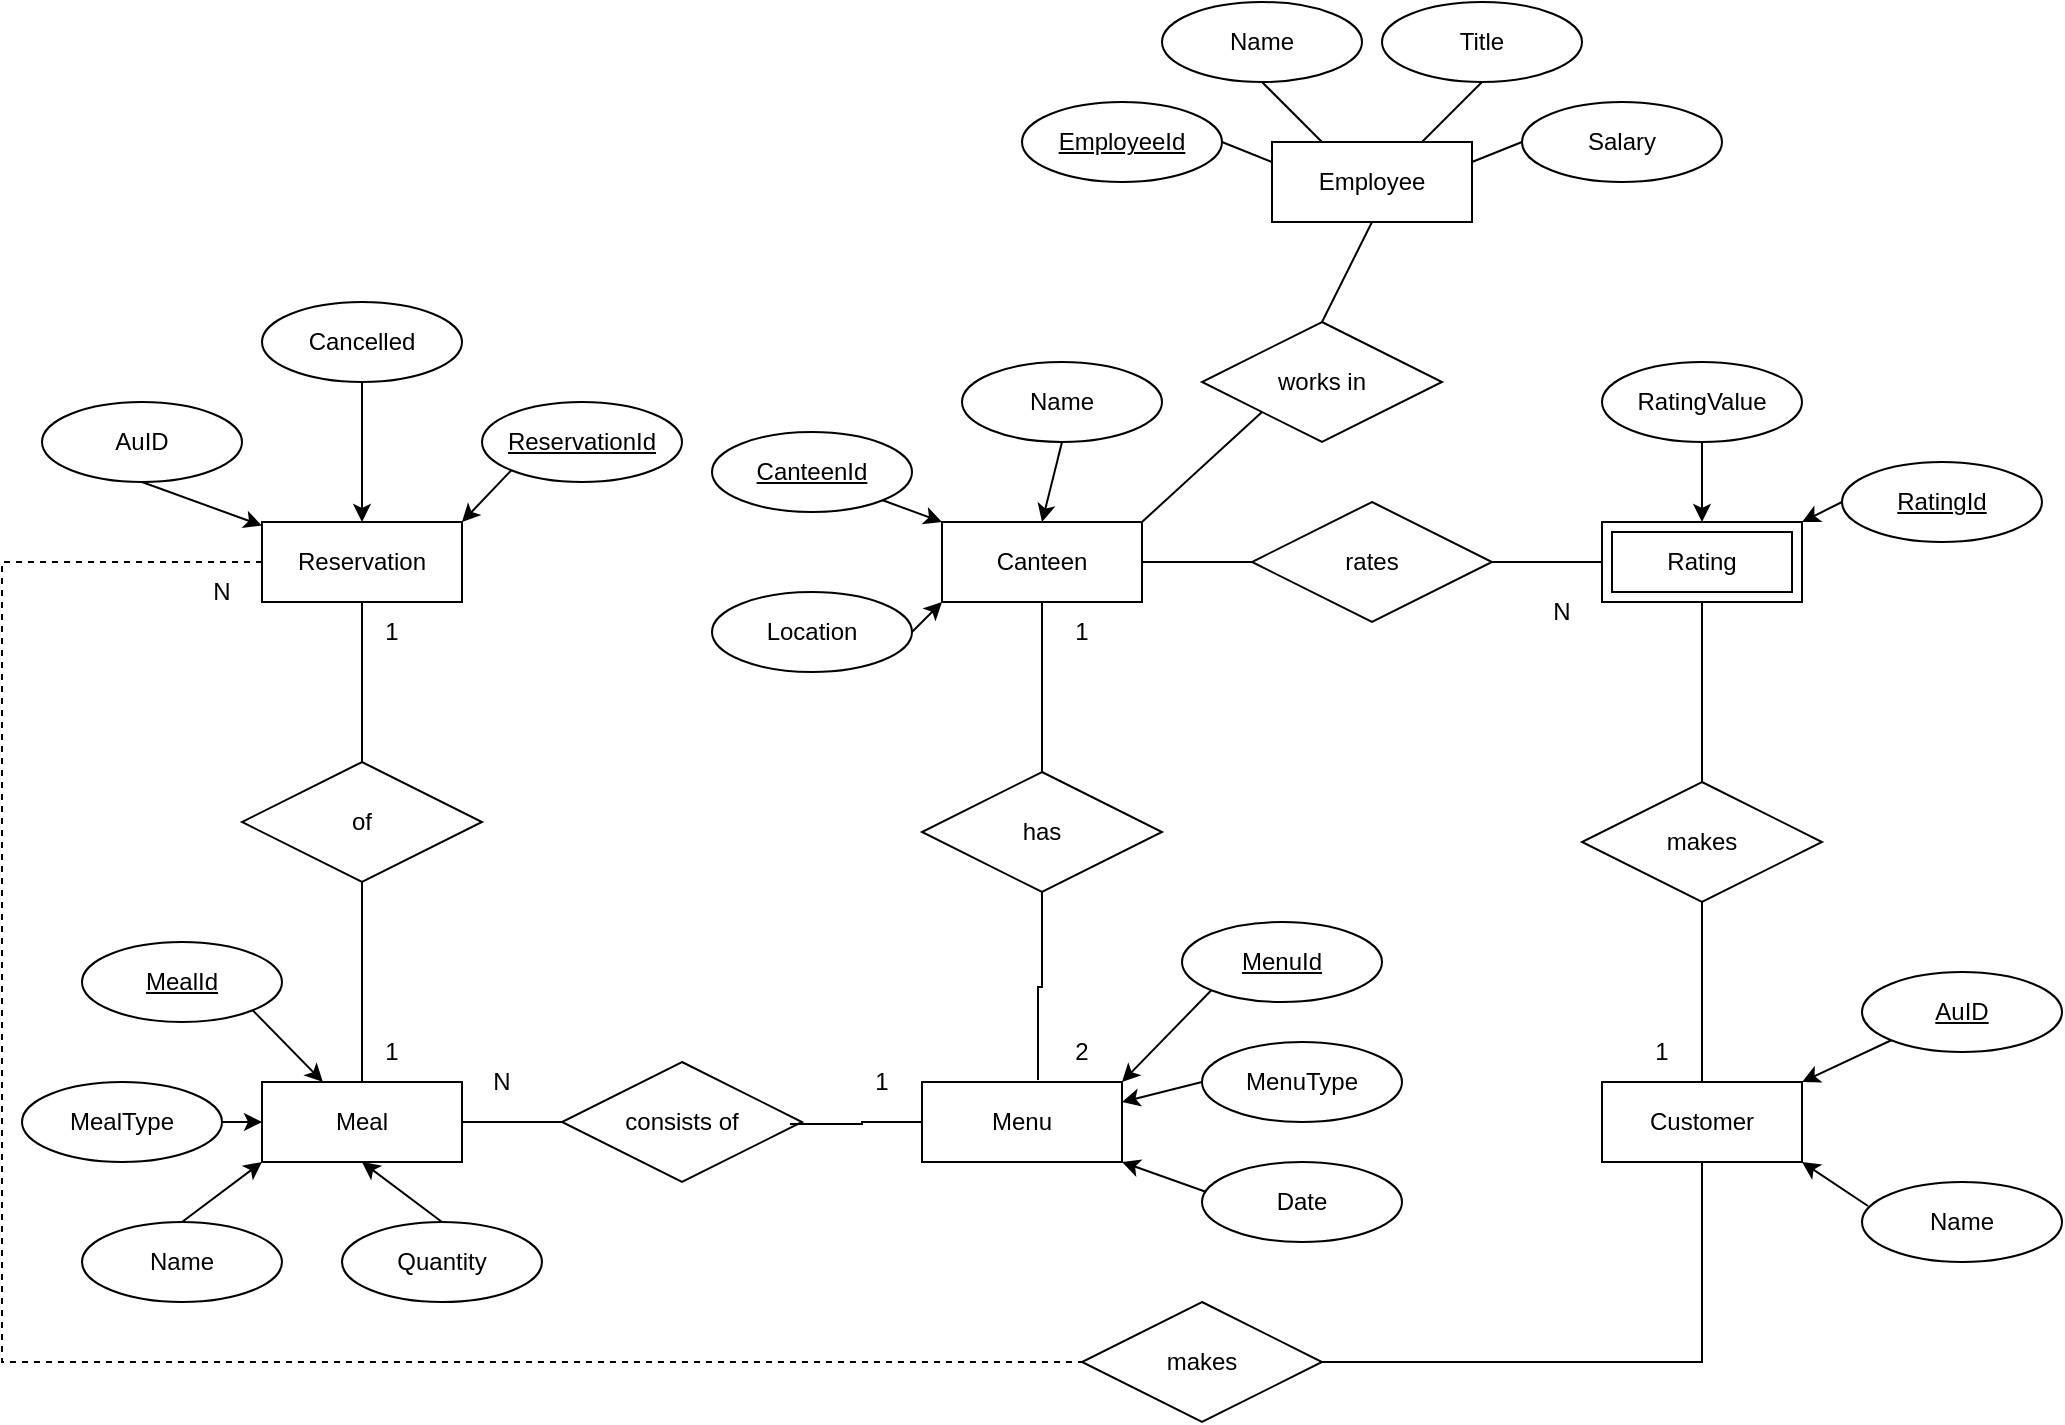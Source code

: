 <mxfile version="21.1.7" type="device">
  <diagram id="CEecbPHvoN-h4jdoS_yV" name="Page-1">
    <mxGraphModel dx="2085" dy="1733" grid="1" gridSize="10" guides="1" tooltips="1" connect="1" arrows="1" fold="1" page="1" pageScale="1" pageWidth="850" pageHeight="1100" math="0" shadow="0">
      <root>
        <mxCell id="0" />
        <mxCell id="1" parent="0" />
        <mxCell id="jRTfwnowuwaPdQkJtHUb-36" style="edgeStyle=orthogonalEdgeStyle;rounded=0;orthogonalLoop=1;jettySize=auto;html=1;endArrow=none;endFill=0;dashed=1;" parent="1" source="jRTfwnowuwaPdQkJtHUb-1" edge="1">
          <mxGeometry relative="1" as="geometry">
            <mxPoint x="-80" y="230" as="targetPoint" />
            <Array as="points">
              <mxPoint x="-620" y="-170" />
              <mxPoint x="-620" y="230" />
            </Array>
          </mxGeometry>
        </mxCell>
        <mxCell id="jRTfwnowuwaPdQkJtHUb-1" value="Reservation" style="whiteSpace=wrap;html=1;align=center;" parent="1" vertex="1">
          <mxGeometry x="-490" y="-190" width="100" height="40" as="geometry" />
        </mxCell>
        <mxCell id="jRTfwnowuwaPdQkJtHUb-2" value="of" style="shape=rhombus;perimeter=rhombusPerimeter;whiteSpace=wrap;html=1;align=center;" parent="1" vertex="1">
          <mxGeometry x="-500" y="-70" width="120" height="60" as="geometry" />
        </mxCell>
        <mxCell id="jRTfwnowuwaPdQkJtHUb-4" value="" style="endArrow=none;html=1;rounded=0;exitX=0.5;exitY=1;exitDx=0;exitDy=0;entryX=0.5;entryY=0;entryDx=0;entryDy=0;endFill=0;" parent="1" source="jRTfwnowuwaPdQkJtHUb-1" target="jRTfwnowuwaPdQkJtHUb-2" edge="1">
          <mxGeometry width="50" height="50" relative="1" as="geometry">
            <mxPoint x="-300" y="-90" as="sourcePoint" />
            <mxPoint x="-250" y="-140" as="targetPoint" />
          </mxGeometry>
        </mxCell>
        <mxCell id="jRTfwnowuwaPdQkJtHUb-5" value="" style="endArrow=none;html=1;rounded=0;exitX=0.5;exitY=1;exitDx=0;exitDy=0;entryX=0.5;entryY=0;entryDx=0;entryDy=0;endFill=0;" parent="1" source="jRTfwnowuwaPdQkJtHUb-2" target="jRTfwnowuwaPdQkJtHUb-6" edge="1">
          <mxGeometry width="50" height="50" relative="1" as="geometry">
            <mxPoint x="-430" y="-140" as="sourcePoint" />
            <mxPoint x="-430" y="-60" as="targetPoint" />
          </mxGeometry>
        </mxCell>
        <mxCell id="jRTfwnowuwaPdQkJtHUb-6" value="Meal" style="whiteSpace=wrap;html=1;align=center;" parent="1" vertex="1">
          <mxGeometry x="-490" y="90" width="100" height="40" as="geometry" />
        </mxCell>
        <mxCell id="jRTfwnowuwaPdQkJtHUb-7" value="AuID" style="ellipse;whiteSpace=wrap;html=1;align=center;" parent="1" vertex="1">
          <mxGeometry x="-600" y="-250" width="100" height="40" as="geometry" />
        </mxCell>
        <mxCell id="jRTfwnowuwaPdQkJtHUb-8" value="Cancelled" style="ellipse;whiteSpace=wrap;html=1;align=center;" parent="1" vertex="1">
          <mxGeometry x="-490" y="-300" width="100" height="40" as="geometry" />
        </mxCell>
        <mxCell id="jRTfwnowuwaPdQkJtHUb-32" style="edgeStyle=orthogonalEdgeStyle;rounded=0;orthogonalLoop=1;jettySize=auto;html=1;entryX=0.5;entryY=0;entryDx=0;entryDy=0;endArrow=none;endFill=0;" parent="1" source="jRTfwnowuwaPdQkJtHUb-9" target="jRTfwnowuwaPdQkJtHUb-30" edge="1">
          <mxGeometry relative="1" as="geometry" />
        </mxCell>
        <mxCell id="jRTfwnowuwaPdQkJtHUb-9" value="Canteen" style="whiteSpace=wrap;html=1;align=center;" parent="1" vertex="1">
          <mxGeometry x="-150" y="-190" width="100" height="40" as="geometry" />
        </mxCell>
        <mxCell id="jRTfwnowuwaPdQkJtHUb-11" value="Menu" style="whiteSpace=wrap;html=1;align=center;" parent="1" vertex="1">
          <mxGeometry x="-160" y="90" width="100" height="40" as="geometry" />
        </mxCell>
        <mxCell id="jRTfwnowuwaPdQkJtHUb-18" style="edgeStyle=orthogonalEdgeStyle;rounded=0;orthogonalLoop=1;jettySize=auto;html=1;entryX=1;entryY=0.5;entryDx=0;entryDy=0;endArrow=none;endFill=0;" parent="1" source="jRTfwnowuwaPdQkJtHUb-12" target="jRTfwnowuwaPdQkJtHUb-16" edge="1">
          <mxGeometry relative="1" as="geometry" />
        </mxCell>
        <mxCell id="jRTfwnowuwaPdQkJtHUb-12" value="Rating" style="shape=ext;margin=3;double=1;whiteSpace=wrap;html=1;align=center;" parent="1" vertex="1">
          <mxGeometry x="180" y="-190" width="100" height="40" as="geometry" />
        </mxCell>
        <mxCell id="jRTfwnowuwaPdQkJtHUb-22" style="edgeStyle=orthogonalEdgeStyle;rounded=0;orthogonalLoop=1;jettySize=auto;html=1;entryX=0.5;entryY=1;entryDx=0;entryDy=0;endArrow=none;endFill=0;" parent="1" source="jRTfwnowuwaPdQkJtHUb-13" target="jRTfwnowuwaPdQkJtHUb-19" edge="1">
          <mxGeometry relative="1" as="geometry" />
        </mxCell>
        <mxCell id="jRTfwnowuwaPdQkJtHUb-38" style="edgeStyle=orthogonalEdgeStyle;rounded=0;orthogonalLoop=1;jettySize=auto;html=1;entryX=1;entryY=0.5;entryDx=0;entryDy=0;endArrow=none;endFill=0;" parent="1" source="jRTfwnowuwaPdQkJtHUb-13" target="jRTfwnowuwaPdQkJtHUb-37" edge="1">
          <mxGeometry relative="1" as="geometry">
            <Array as="points">
              <mxPoint x="230" y="230" />
            </Array>
          </mxGeometry>
        </mxCell>
        <mxCell id="jRTfwnowuwaPdQkJtHUb-13" value="Customer" style="whiteSpace=wrap;html=1;align=center;" parent="1" vertex="1">
          <mxGeometry x="180" y="90" width="100" height="40" as="geometry" />
        </mxCell>
        <mxCell id="jRTfwnowuwaPdQkJtHUb-15" value="ReservationId" style="ellipse;whiteSpace=wrap;html=1;align=center;fontStyle=4;" parent="1" vertex="1">
          <mxGeometry x="-380" y="-250" width="100" height="40" as="geometry" />
        </mxCell>
        <mxCell id="jRTfwnowuwaPdQkJtHUb-17" style="edgeStyle=orthogonalEdgeStyle;rounded=0;orthogonalLoop=1;jettySize=auto;html=1;entryX=1;entryY=0.5;entryDx=0;entryDy=0;endArrow=none;endFill=0;" parent="1" source="jRTfwnowuwaPdQkJtHUb-16" target="jRTfwnowuwaPdQkJtHUb-9" edge="1">
          <mxGeometry relative="1" as="geometry" />
        </mxCell>
        <mxCell id="jRTfwnowuwaPdQkJtHUb-16" value="rates" style="shape=rhombus;perimeter=rhombusPerimeter;whiteSpace=wrap;html=1;align=center;" parent="1" vertex="1">
          <mxGeometry x="5" y="-200" width="120" height="60" as="geometry" />
        </mxCell>
        <mxCell id="jRTfwnowuwaPdQkJtHUb-23" style="edgeStyle=orthogonalEdgeStyle;rounded=0;orthogonalLoop=1;jettySize=auto;html=1;entryX=0.5;entryY=1;entryDx=0;entryDy=0;endArrow=none;endFill=0;" parent="1" source="jRTfwnowuwaPdQkJtHUb-19" target="jRTfwnowuwaPdQkJtHUb-12" edge="1">
          <mxGeometry relative="1" as="geometry" />
        </mxCell>
        <mxCell id="jRTfwnowuwaPdQkJtHUb-19" value="makes" style="shape=rhombus;perimeter=rhombusPerimeter;whiteSpace=wrap;html=1;align=center;" parent="1" vertex="1">
          <mxGeometry x="170" y="-60" width="120" height="60" as="geometry" />
        </mxCell>
        <mxCell id="jRTfwnowuwaPdQkJtHUb-27" style="edgeStyle=orthogonalEdgeStyle;rounded=0;orthogonalLoop=1;jettySize=auto;html=1;entryX=1;entryY=0.5;entryDx=0;entryDy=0;endArrow=none;endFill=0;" parent="1" source="jRTfwnowuwaPdQkJtHUb-25" target="jRTfwnowuwaPdQkJtHUb-6" edge="1">
          <mxGeometry relative="1" as="geometry" />
        </mxCell>
        <mxCell id="jRTfwnowuwaPdQkJtHUb-25" value="consists of" style="shape=rhombus;perimeter=rhombusPerimeter;whiteSpace=wrap;html=1;align=center;" parent="1" vertex="1">
          <mxGeometry x="-340" y="80" width="120" height="60" as="geometry" />
        </mxCell>
        <mxCell id="jRTfwnowuwaPdQkJtHUb-26" style="edgeStyle=orthogonalEdgeStyle;rounded=0;orthogonalLoop=1;jettySize=auto;html=1;entryX=0.95;entryY=0.517;entryDx=0;entryDy=0;entryPerimeter=0;exitX=0;exitY=0.5;exitDx=0;exitDy=0;endArrow=none;endFill=0;" parent="1" source="jRTfwnowuwaPdQkJtHUb-11" target="jRTfwnowuwaPdQkJtHUb-25" edge="1">
          <mxGeometry relative="1" as="geometry">
            <mxPoint x="240" y="100" as="sourcePoint" />
            <mxPoint x="240" y="10" as="targetPoint" />
          </mxGeometry>
        </mxCell>
        <mxCell id="jRTfwnowuwaPdQkJtHUb-28" value="N" style="text;html=1;strokeColor=none;fillColor=none;align=center;verticalAlign=middle;whiteSpace=wrap;rounded=0;" parent="1" vertex="1">
          <mxGeometry x="-400" y="75" width="60" height="30" as="geometry" />
        </mxCell>
        <mxCell id="jRTfwnowuwaPdQkJtHUb-29" value="1" style="text;html=1;strokeColor=none;fillColor=none;align=center;verticalAlign=middle;whiteSpace=wrap;rounded=0;" parent="1" vertex="1">
          <mxGeometry x="-210" y="75" width="60" height="30" as="geometry" />
        </mxCell>
        <mxCell id="jRTfwnowuwaPdQkJtHUb-33" style="edgeStyle=orthogonalEdgeStyle;rounded=0;orthogonalLoop=1;jettySize=auto;html=1;entryX=0.58;entryY=-0.025;entryDx=0;entryDy=0;entryPerimeter=0;endArrow=none;endFill=0;" parent="1" source="jRTfwnowuwaPdQkJtHUb-30" target="jRTfwnowuwaPdQkJtHUb-11" edge="1">
          <mxGeometry relative="1" as="geometry" />
        </mxCell>
        <mxCell id="jRTfwnowuwaPdQkJtHUb-30" value="has" style="shape=rhombus;perimeter=rhombusPerimeter;whiteSpace=wrap;html=1;align=center;" parent="1" vertex="1">
          <mxGeometry x="-160" y="-65" width="120" height="60" as="geometry" />
        </mxCell>
        <mxCell id="jRTfwnowuwaPdQkJtHUb-34" value="2" style="text;html=1;strokeColor=none;fillColor=none;align=center;verticalAlign=middle;whiteSpace=wrap;rounded=0;" parent="1" vertex="1">
          <mxGeometry x="-110" y="60" width="60" height="30" as="geometry" />
        </mxCell>
        <mxCell id="jRTfwnowuwaPdQkJtHUb-35" value="1" style="text;html=1;strokeColor=none;fillColor=none;align=center;verticalAlign=middle;whiteSpace=wrap;rounded=0;" parent="1" vertex="1">
          <mxGeometry x="-110" y="-150" width="60" height="30" as="geometry" />
        </mxCell>
        <mxCell id="jRTfwnowuwaPdQkJtHUb-37" value="makes" style="shape=rhombus;perimeter=rhombusPerimeter;whiteSpace=wrap;html=1;align=center;" parent="1" vertex="1">
          <mxGeometry x="-80" y="200" width="120" height="60" as="geometry" />
        </mxCell>
        <mxCell id="jRTfwnowuwaPdQkJtHUb-40" value="Name" style="ellipse;whiteSpace=wrap;html=1;align=center;" parent="1" vertex="1">
          <mxGeometry x="310" y="140" width="100" height="40" as="geometry" />
        </mxCell>
        <mxCell id="jRTfwnowuwaPdQkJtHUb-41" value="" style="endArrow=classic;html=1;rounded=0;exitX=0.5;exitY=1;exitDx=0;exitDy=0;" parent="1" source="jRTfwnowuwaPdQkJtHUb-7" target="jRTfwnowuwaPdQkJtHUb-1" edge="1">
          <mxGeometry width="50" height="50" relative="1" as="geometry">
            <mxPoint x="-430" y="-140" as="sourcePoint" />
            <mxPoint x="-430" y="-60" as="targetPoint" />
          </mxGeometry>
        </mxCell>
        <mxCell id="jRTfwnowuwaPdQkJtHUb-42" value="" style="endArrow=classic;html=1;rounded=0;exitX=0.5;exitY=1;exitDx=0;exitDy=0;entryX=0.5;entryY=0;entryDx=0;entryDy=0;" parent="1" source="jRTfwnowuwaPdQkJtHUb-8" target="jRTfwnowuwaPdQkJtHUb-1" edge="1">
          <mxGeometry width="50" height="50" relative="1" as="geometry">
            <mxPoint x="-540" y="-200" as="sourcePoint" />
            <mxPoint x="-480" y="-178" as="targetPoint" />
          </mxGeometry>
        </mxCell>
        <mxCell id="jRTfwnowuwaPdQkJtHUb-43" value="" style="endArrow=classic;html=1;rounded=0;exitX=0;exitY=1;exitDx=0;exitDy=0;entryX=1;entryY=0;entryDx=0;entryDy=0;" parent="1" source="jRTfwnowuwaPdQkJtHUb-15" target="jRTfwnowuwaPdQkJtHUb-1" edge="1">
          <mxGeometry width="50" height="50" relative="1" as="geometry">
            <mxPoint x="-530" y="-190" as="sourcePoint" />
            <mxPoint x="-470" y="-168" as="targetPoint" />
          </mxGeometry>
        </mxCell>
        <mxCell id="jRTfwnowuwaPdQkJtHUb-44" value="AuID" style="ellipse;whiteSpace=wrap;html=1;align=center;fontStyle=4;" parent="1" vertex="1">
          <mxGeometry x="310" y="35" width="100" height="40" as="geometry" />
        </mxCell>
        <mxCell id="jRTfwnowuwaPdQkJtHUb-47" value="" style="endArrow=classic;html=1;rounded=0;exitX=0;exitY=1;exitDx=0;exitDy=0;entryX=1;entryY=0;entryDx=0;entryDy=0;" parent="1" source="jRTfwnowuwaPdQkJtHUb-44" target="jRTfwnowuwaPdQkJtHUb-13" edge="1">
          <mxGeometry width="50" height="50" relative="1" as="geometry">
            <mxPoint x="-355" y="-206" as="sourcePoint" />
            <mxPoint x="-380" y="-180" as="targetPoint" />
          </mxGeometry>
        </mxCell>
        <mxCell id="jRTfwnowuwaPdQkJtHUb-48" value="" style="endArrow=classic;html=1;rounded=0;exitX=0.03;exitY=0.3;exitDx=0;exitDy=0;entryX=1;entryY=1;entryDx=0;entryDy=0;exitPerimeter=0;" parent="1" source="jRTfwnowuwaPdQkJtHUb-40" target="jRTfwnowuwaPdQkJtHUb-13" edge="1">
          <mxGeometry width="50" height="50" relative="1" as="geometry">
            <mxPoint x="335" y="79" as="sourcePoint" />
            <mxPoint x="290" y="100" as="targetPoint" />
          </mxGeometry>
        </mxCell>
        <mxCell id="jRTfwnowuwaPdQkJtHUb-49" value="MenuId" style="ellipse;whiteSpace=wrap;html=1;align=center;fontStyle=4;" parent="1" vertex="1">
          <mxGeometry x="-30" y="10" width="100" height="40" as="geometry" />
        </mxCell>
        <mxCell id="jRTfwnowuwaPdQkJtHUb-50" value="MenuType" style="ellipse;whiteSpace=wrap;html=1;align=center;" parent="1" vertex="1">
          <mxGeometry x="-20" y="70" width="100" height="40" as="geometry" />
        </mxCell>
        <mxCell id="jRTfwnowuwaPdQkJtHUb-53" value="" style="endArrow=classic;html=1;rounded=0;exitX=0;exitY=1;exitDx=0;exitDy=0;entryX=1;entryY=0;entryDx=0;entryDy=0;" parent="1" source="jRTfwnowuwaPdQkJtHUb-49" target="jRTfwnowuwaPdQkJtHUb-11" edge="1">
          <mxGeometry width="50" height="50" relative="1" as="geometry">
            <mxPoint x="335" y="79" as="sourcePoint" />
            <mxPoint x="290" y="100" as="targetPoint" />
          </mxGeometry>
        </mxCell>
        <mxCell id="jRTfwnowuwaPdQkJtHUb-54" value="" style="endArrow=classic;html=1;rounded=0;exitX=0;exitY=0.5;exitDx=0;exitDy=0;entryX=1;entryY=0.25;entryDx=0;entryDy=0;" parent="1" source="jRTfwnowuwaPdQkJtHUb-50" target="jRTfwnowuwaPdQkJtHUb-11" edge="1">
          <mxGeometry width="50" height="50" relative="1" as="geometry">
            <mxPoint x="-5" y="54" as="sourcePoint" />
            <mxPoint x="-50" y="100" as="targetPoint" />
          </mxGeometry>
        </mxCell>
        <mxCell id="jRTfwnowuwaPdQkJtHUb-55" value="" style="endArrow=classic;html=1;rounded=0;exitX=0;exitY=0;exitDx=0;exitDy=0;entryX=1;entryY=1;entryDx=0;entryDy=0;" parent="1" target="jRTfwnowuwaPdQkJtHUb-11" edge="1">
          <mxGeometry width="50" height="50" relative="1" as="geometry">
            <mxPoint x="-15.355" y="145.858" as="sourcePoint" />
            <mxPoint x="-40" y="110" as="targetPoint" />
          </mxGeometry>
        </mxCell>
        <mxCell id="jRTfwnowuwaPdQkJtHUb-57" value="RatingId" style="ellipse;whiteSpace=wrap;html=1;align=center;fontStyle=4;" parent="1" vertex="1">
          <mxGeometry x="300" y="-220" width="100" height="40" as="geometry" />
        </mxCell>
        <mxCell id="jRTfwnowuwaPdQkJtHUb-60" style="edgeStyle=orthogonalEdgeStyle;rounded=0;orthogonalLoop=1;jettySize=auto;html=1;entryX=0.5;entryY=0;entryDx=0;entryDy=0;" parent="1" source="jRTfwnowuwaPdQkJtHUb-59" target="jRTfwnowuwaPdQkJtHUb-12" edge="1">
          <mxGeometry relative="1" as="geometry" />
        </mxCell>
        <mxCell id="jRTfwnowuwaPdQkJtHUb-59" value="RatingValue" style="ellipse;whiteSpace=wrap;html=1;align=center;" parent="1" vertex="1">
          <mxGeometry x="180" y="-270" width="100" height="40" as="geometry" />
        </mxCell>
        <mxCell id="jRTfwnowuwaPdQkJtHUb-62" value="" style="endArrow=classic;html=1;rounded=0;exitX=0;exitY=0.5;exitDx=0;exitDy=0;entryX=1;entryY=0;entryDx=0;entryDy=0;" parent="1" source="jRTfwnowuwaPdQkJtHUb-57" target="jRTfwnowuwaPdQkJtHUb-12" edge="1">
          <mxGeometry width="50" height="50" relative="1" as="geometry">
            <mxPoint x="335" y="79" as="sourcePoint" />
            <mxPoint x="290" y="100" as="targetPoint" />
          </mxGeometry>
        </mxCell>
        <mxCell id="jRTfwnowuwaPdQkJtHUb-63" value="Date" style="ellipse;whiteSpace=wrap;html=1;align=center;" parent="1" vertex="1">
          <mxGeometry x="-20" y="130" width="100" height="40" as="geometry" />
        </mxCell>
        <mxCell id="jRTfwnowuwaPdQkJtHUb-64" value="MealId" style="ellipse;whiteSpace=wrap;html=1;align=center;fontStyle=4;" parent="1" vertex="1">
          <mxGeometry x="-580" y="20" width="100" height="40" as="geometry" />
        </mxCell>
        <mxCell id="jRTfwnowuwaPdQkJtHUb-65" value="MealType" style="ellipse;whiteSpace=wrap;html=1;align=center;" parent="1" vertex="1">
          <mxGeometry x="-610" y="90" width="100" height="40" as="geometry" />
        </mxCell>
        <mxCell id="jRTfwnowuwaPdQkJtHUb-66" value="Name" style="ellipse;whiteSpace=wrap;html=1;align=center;" parent="1" vertex="1">
          <mxGeometry x="-580" y="160" width="100" height="40" as="geometry" />
        </mxCell>
        <mxCell id="jRTfwnowuwaPdQkJtHUb-67" value="Quantity" style="ellipse;whiteSpace=wrap;html=1;align=center;" parent="1" vertex="1">
          <mxGeometry x="-450" y="160" width="100" height="40" as="geometry" />
        </mxCell>
        <mxCell id="jRTfwnowuwaPdQkJtHUb-68" value="" style="endArrow=classic;html=1;rounded=0;exitX=0.5;exitY=0;exitDx=0;exitDy=0;entryX=0.5;entryY=1;entryDx=0;entryDy=0;" parent="1" source="jRTfwnowuwaPdQkJtHUb-67" target="jRTfwnowuwaPdQkJtHUb-6" edge="1">
          <mxGeometry width="50" height="50" relative="1" as="geometry">
            <mxPoint x="-355" y="-206" as="sourcePoint" />
            <mxPoint x="-380" y="-180" as="targetPoint" />
          </mxGeometry>
        </mxCell>
        <mxCell id="jRTfwnowuwaPdQkJtHUb-69" value="" style="endArrow=classic;html=1;rounded=0;exitX=0.5;exitY=0;exitDx=0;exitDy=0;entryX=0;entryY=1;entryDx=0;entryDy=0;" parent="1" source="jRTfwnowuwaPdQkJtHUb-66" target="jRTfwnowuwaPdQkJtHUb-6" edge="1">
          <mxGeometry width="50" height="50" relative="1" as="geometry">
            <mxPoint x="-390" y="170" as="sourcePoint" />
            <mxPoint x="-430" y="140" as="targetPoint" />
          </mxGeometry>
        </mxCell>
        <mxCell id="jRTfwnowuwaPdQkJtHUb-70" value="" style="endArrow=classic;html=1;rounded=0;exitX=1;exitY=0.5;exitDx=0;exitDy=0;entryX=0;entryY=0.5;entryDx=0;entryDy=0;" parent="1" source="jRTfwnowuwaPdQkJtHUb-65" target="jRTfwnowuwaPdQkJtHUb-6" edge="1">
          <mxGeometry width="50" height="50" relative="1" as="geometry">
            <mxPoint x="-520" y="170" as="sourcePoint" />
            <mxPoint x="-480" y="140" as="targetPoint" />
          </mxGeometry>
        </mxCell>
        <mxCell id="jRTfwnowuwaPdQkJtHUb-71" value="" style="endArrow=classic;html=1;rounded=0;exitX=1;exitY=1;exitDx=0;exitDy=0;" parent="1" source="jRTfwnowuwaPdQkJtHUb-64" target="jRTfwnowuwaPdQkJtHUb-6" edge="1">
          <mxGeometry width="50" height="50" relative="1" as="geometry">
            <mxPoint x="-520" y="170" as="sourcePoint" />
            <mxPoint x="-480" y="140" as="targetPoint" />
          </mxGeometry>
        </mxCell>
        <mxCell id="jRTfwnowuwaPdQkJtHUb-72" value="Name" style="ellipse;whiteSpace=wrap;html=1;align=center;" parent="1" vertex="1">
          <mxGeometry x="-140" y="-270" width="100" height="40" as="geometry" />
        </mxCell>
        <mxCell id="jRTfwnowuwaPdQkJtHUb-73" value="CanteenId" style="ellipse;whiteSpace=wrap;html=1;align=center;fontStyle=4;" parent="1" vertex="1">
          <mxGeometry x="-265" y="-235" width="100" height="40" as="geometry" />
        </mxCell>
        <mxCell id="jRTfwnowuwaPdQkJtHUb-74" value="Location" style="ellipse;whiteSpace=wrap;html=1;align=center;" parent="1" vertex="1">
          <mxGeometry x="-265" y="-155" width="100" height="40" as="geometry" />
        </mxCell>
        <mxCell id="jRTfwnowuwaPdQkJtHUb-75" value="" style="endArrow=classic;html=1;rounded=0;exitX=0.5;exitY=1;exitDx=0;exitDy=0;entryX=0.5;entryY=0;entryDx=0;entryDy=0;" parent="1" source="jRTfwnowuwaPdQkJtHUb-72" target="jRTfwnowuwaPdQkJtHUb-9" edge="1">
          <mxGeometry width="50" height="50" relative="1" as="geometry">
            <mxPoint x="-355" y="-206" as="sourcePoint" />
            <mxPoint x="-380" y="-180" as="targetPoint" />
          </mxGeometry>
        </mxCell>
        <mxCell id="jRTfwnowuwaPdQkJtHUb-77" value="" style="endArrow=classic;html=1;rounded=0;exitX=1;exitY=1;exitDx=0;exitDy=0;entryX=0;entryY=0;entryDx=0;entryDy=0;" parent="1" source="jRTfwnowuwaPdQkJtHUb-73" target="jRTfwnowuwaPdQkJtHUb-9" edge="1">
          <mxGeometry width="50" height="50" relative="1" as="geometry">
            <mxPoint x="-80" y="-220" as="sourcePoint" />
            <mxPoint x="-90" y="-180" as="targetPoint" />
          </mxGeometry>
        </mxCell>
        <mxCell id="jRTfwnowuwaPdQkJtHUb-78" value="" style="endArrow=classic;html=1;rounded=0;exitX=1;exitY=0.5;exitDx=0;exitDy=0;entryX=0;entryY=1;entryDx=0;entryDy=0;" parent="1" source="jRTfwnowuwaPdQkJtHUb-74" target="jRTfwnowuwaPdQkJtHUb-9" edge="1">
          <mxGeometry width="50" height="50" relative="1" as="geometry">
            <mxPoint x="-170" y="-191" as="sourcePoint" />
            <mxPoint x="-140" y="-180" as="targetPoint" />
          </mxGeometry>
        </mxCell>
        <mxCell id="jRTfwnowuwaPdQkJtHUb-79" value="1" style="text;html=1;strokeColor=none;fillColor=none;align=center;verticalAlign=middle;whiteSpace=wrap;rounded=0;" parent="1" vertex="1">
          <mxGeometry x="180" y="60" width="60" height="30" as="geometry" />
        </mxCell>
        <mxCell id="jRTfwnowuwaPdQkJtHUb-80" value="N" style="text;html=1;strokeColor=none;fillColor=none;align=center;verticalAlign=middle;whiteSpace=wrap;rounded=0;" parent="1" vertex="1">
          <mxGeometry x="-540" y="-170" width="60" height="30" as="geometry" />
        </mxCell>
        <mxCell id="jRTfwnowuwaPdQkJtHUb-81" value="1" style="text;html=1;strokeColor=none;fillColor=none;align=center;verticalAlign=middle;whiteSpace=wrap;rounded=0;" parent="1" vertex="1">
          <mxGeometry x="-455" y="-150" width="60" height="30" as="geometry" />
        </mxCell>
        <mxCell id="jRTfwnowuwaPdQkJtHUb-82" value="1" style="text;html=1;strokeColor=none;fillColor=none;align=center;verticalAlign=middle;whiteSpace=wrap;rounded=0;" parent="1" vertex="1">
          <mxGeometry x="-455" y="60" width="60" height="30" as="geometry" />
        </mxCell>
        <mxCell id="jRTfwnowuwaPdQkJtHUb-83" value="N" style="text;html=1;strokeColor=none;fillColor=none;align=center;verticalAlign=middle;whiteSpace=wrap;rounded=0;" parent="1" vertex="1">
          <mxGeometry x="130" y="-160" width="60" height="30" as="geometry" />
        </mxCell>
        <mxCell id="DxG_yuIbazUTqP5SiNca-1" value="Employee" style="whiteSpace=wrap;html=1;align=center;" vertex="1" parent="1">
          <mxGeometry x="15" y="-380" width="100" height="40" as="geometry" />
        </mxCell>
        <mxCell id="DxG_yuIbazUTqP5SiNca-2" value="EmployeeId" style="ellipse;whiteSpace=wrap;html=1;align=center;fontStyle=4;" vertex="1" parent="1">
          <mxGeometry x="-110" y="-400" width="100" height="40" as="geometry" />
        </mxCell>
        <mxCell id="DxG_yuIbazUTqP5SiNca-3" value="Name" style="ellipse;whiteSpace=wrap;html=1;align=center;" vertex="1" parent="1">
          <mxGeometry x="-40" y="-450" width="100" height="40" as="geometry" />
        </mxCell>
        <mxCell id="DxG_yuIbazUTqP5SiNca-4" value="Title" style="ellipse;whiteSpace=wrap;html=1;align=center;" vertex="1" parent="1">
          <mxGeometry x="70" y="-450" width="100" height="40" as="geometry" />
        </mxCell>
        <mxCell id="DxG_yuIbazUTqP5SiNca-5" value="Salary" style="ellipse;whiteSpace=wrap;html=1;align=center;" vertex="1" parent="1">
          <mxGeometry x="140" y="-400" width="100" height="40" as="geometry" />
        </mxCell>
        <mxCell id="DxG_yuIbazUTqP5SiNca-6" value="works in" style="shape=rhombus;perimeter=rhombusPerimeter;whiteSpace=wrap;html=1;align=center;" vertex="1" parent="1">
          <mxGeometry x="-20" y="-290" width="120" height="60" as="geometry" />
        </mxCell>
        <mxCell id="DxG_yuIbazUTqP5SiNca-7" value="" style="endArrow=none;html=1;rounded=0;exitX=0.5;exitY=1;exitDx=0;exitDy=0;entryX=0.5;entryY=0;entryDx=0;entryDy=0;endFill=0;" edge="1" parent="1" source="DxG_yuIbazUTqP5SiNca-1" target="DxG_yuIbazUTqP5SiNca-6">
          <mxGeometry width="50" height="50" relative="1" as="geometry">
            <mxPoint x="-80" y="-220" as="sourcePoint" />
            <mxPoint x="-90" y="-180" as="targetPoint" />
          </mxGeometry>
        </mxCell>
        <mxCell id="DxG_yuIbazUTqP5SiNca-8" value="" style="endArrow=none;html=1;rounded=0;exitX=0;exitY=1;exitDx=0;exitDy=0;entryX=1;entryY=0;entryDx=0;entryDy=0;endFill=0;" edge="1" parent="1" source="DxG_yuIbazUTqP5SiNca-6" target="jRTfwnowuwaPdQkJtHUb-9">
          <mxGeometry width="50" height="50" relative="1" as="geometry">
            <mxPoint x="75" y="-330" as="sourcePoint" />
            <mxPoint x="50" y="-280" as="targetPoint" />
          </mxGeometry>
        </mxCell>
        <mxCell id="DxG_yuIbazUTqP5SiNca-9" value="" style="endArrow=none;html=1;rounded=0;entryX=0.5;entryY=1;entryDx=0;entryDy=0;exitX=0.25;exitY=0;exitDx=0;exitDy=0;" edge="1" parent="1" source="DxG_yuIbazUTqP5SiNca-1" target="DxG_yuIbazUTqP5SiNca-3">
          <mxGeometry width="50" height="50" relative="1" as="geometry">
            <mxPoint x="-150" y="-140" as="sourcePoint" />
            <mxPoint x="-100" y="-190" as="targetPoint" />
          </mxGeometry>
        </mxCell>
        <mxCell id="DxG_yuIbazUTqP5SiNca-10" value="" style="endArrow=none;html=1;rounded=0;entryX=1;entryY=0.5;entryDx=0;entryDy=0;exitX=0;exitY=0.25;exitDx=0;exitDy=0;" edge="1" parent="1" source="DxG_yuIbazUTqP5SiNca-1" target="DxG_yuIbazUTqP5SiNca-2">
          <mxGeometry width="50" height="50" relative="1" as="geometry">
            <mxPoint x="50" y="-370" as="sourcePoint" />
            <mxPoint x="20" y="-400" as="targetPoint" />
          </mxGeometry>
        </mxCell>
        <mxCell id="DxG_yuIbazUTqP5SiNca-12" value="" style="endArrow=none;html=1;rounded=0;entryX=0.5;entryY=1;entryDx=0;entryDy=0;exitX=0.75;exitY=0;exitDx=0;exitDy=0;" edge="1" parent="1" source="DxG_yuIbazUTqP5SiNca-1" target="DxG_yuIbazUTqP5SiNca-4">
          <mxGeometry width="50" height="50" relative="1" as="geometry">
            <mxPoint x="50" y="-370" as="sourcePoint" />
            <mxPoint x="20" y="-400" as="targetPoint" />
          </mxGeometry>
        </mxCell>
        <mxCell id="DxG_yuIbazUTqP5SiNca-13" value="" style="endArrow=none;html=1;rounded=0;entryX=0;entryY=0.5;entryDx=0;entryDy=0;exitX=1;exitY=0.25;exitDx=0;exitDy=0;" edge="1" parent="1" source="DxG_yuIbazUTqP5SiNca-1" target="DxG_yuIbazUTqP5SiNca-5">
          <mxGeometry width="50" height="50" relative="1" as="geometry">
            <mxPoint x="60" y="-360" as="sourcePoint" />
            <mxPoint x="30" y="-390" as="targetPoint" />
          </mxGeometry>
        </mxCell>
      </root>
    </mxGraphModel>
  </diagram>
</mxfile>
